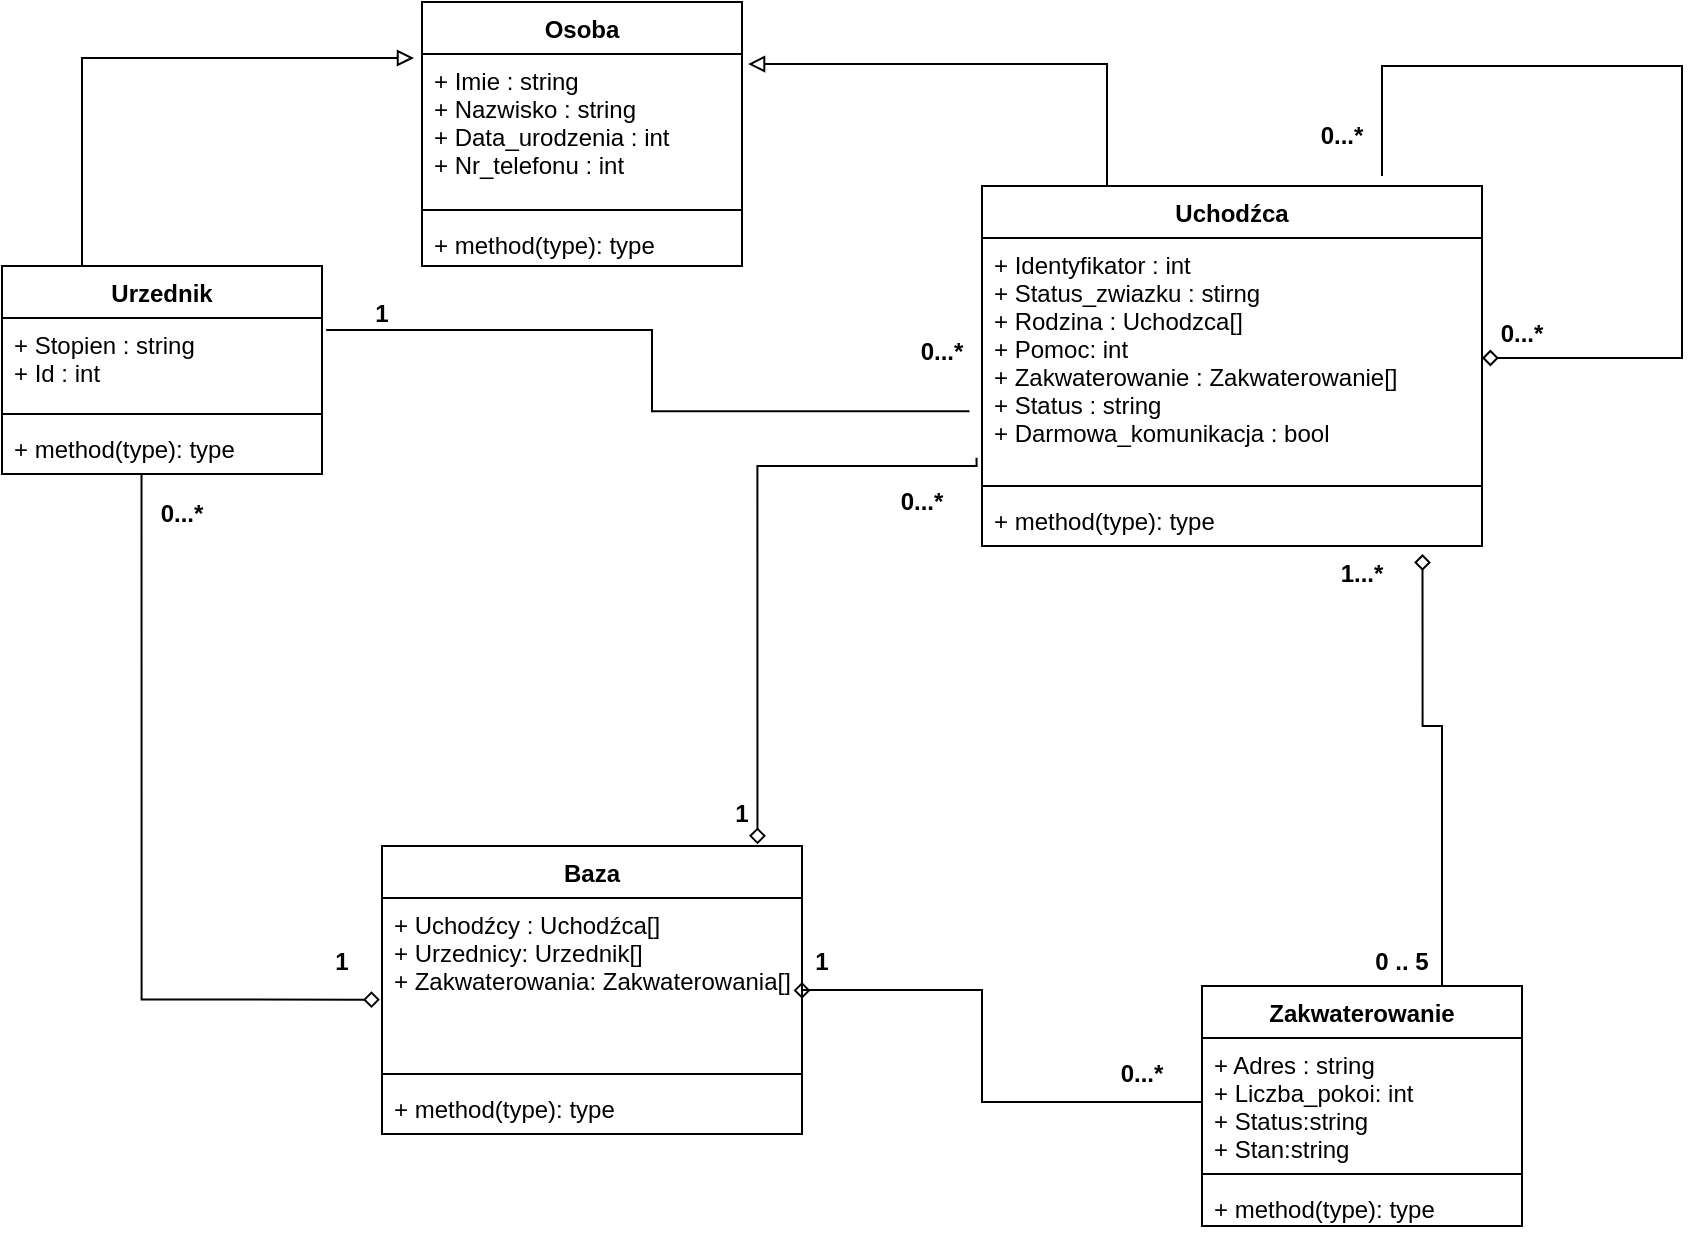 <mxfile version="18.2.0" type="github">
  <diagram id="C5RBs43oDa-KdzZeNtuy" name="Page-1">
    <mxGraphModel dx="1005" dy="595" grid="1" gridSize="10" guides="1" tooltips="1" connect="1" arrows="1" fold="1" page="1" pageScale="1" pageWidth="827" pageHeight="1169" math="0" shadow="0">
      <root>
        <mxCell id="WIyWlLk6GJQsqaUBKTNV-0" />
        <mxCell id="WIyWlLk6GJQsqaUBKTNV-1" parent="WIyWlLk6GJQsqaUBKTNV-0" />
        <mxCell id="kKHbiNKIMSAw3umt-t6Z-0" value="Osoba" style="swimlane;fontStyle=1;align=center;verticalAlign=top;childLayout=stackLayout;horizontal=1;startSize=26;horizontalStack=0;resizeParent=1;resizeParentMax=0;resizeLast=0;collapsible=1;marginBottom=0;" parent="WIyWlLk6GJQsqaUBKTNV-1" vertex="1">
          <mxGeometry x="280" y="48" width="160" height="132" as="geometry" />
        </mxCell>
        <mxCell id="kKHbiNKIMSAw3umt-t6Z-1" value="+ Imie : string&#xa;+ Nazwisko : string&#xa;+ Data_urodzenia : int&#xa;+ Nr_telefonu : int" style="text;strokeColor=none;fillColor=none;align=left;verticalAlign=top;spacingLeft=4;spacingRight=4;overflow=hidden;rotatable=0;points=[[0,0.5],[1,0.5]];portConstraint=eastwest;" parent="kKHbiNKIMSAw3umt-t6Z-0" vertex="1">
          <mxGeometry y="26" width="160" height="74" as="geometry" />
        </mxCell>
        <mxCell id="kKHbiNKIMSAw3umt-t6Z-2" value="" style="line;strokeWidth=1;fillColor=none;align=left;verticalAlign=middle;spacingTop=-1;spacingLeft=3;spacingRight=3;rotatable=0;labelPosition=right;points=[];portConstraint=eastwest;" parent="kKHbiNKIMSAw3umt-t6Z-0" vertex="1">
          <mxGeometry y="100" width="160" height="8" as="geometry" />
        </mxCell>
        <mxCell id="kKHbiNKIMSAw3umt-t6Z-3" value="+ method(type): type" style="text;strokeColor=none;fillColor=none;align=left;verticalAlign=top;spacingLeft=4;spacingRight=4;overflow=hidden;rotatable=0;points=[[0,0.5],[1,0.5]];portConstraint=eastwest;" parent="kKHbiNKIMSAw3umt-t6Z-0" vertex="1">
          <mxGeometry y="108" width="160" height="24" as="geometry" />
        </mxCell>
        <mxCell id="kKHbiNKIMSAw3umt-t6Z-4" value="Uchodźca" style="swimlane;fontStyle=1;align=center;verticalAlign=top;childLayout=stackLayout;horizontal=1;startSize=26;horizontalStack=0;resizeParent=1;resizeParentMax=0;resizeLast=0;collapsible=1;marginBottom=0;" parent="WIyWlLk6GJQsqaUBKTNV-1" vertex="1">
          <mxGeometry x="560" y="140" width="250" height="180" as="geometry" />
        </mxCell>
        <mxCell id="kKHbiNKIMSAw3umt-t6Z-5" value="+ Identyfikator : int&#xa;+ Status_zwiazku : stirng&#xa;+ Rodzina : Uchodzca[]&#xa;+ Pomoc: int&#xa;+ Zakwaterowanie : Zakwaterowanie[]&#xa;+ Status : string&#xa;+ Darmowa_komunikacja : bool" style="text;strokeColor=none;fillColor=none;align=left;verticalAlign=top;spacingLeft=4;spacingRight=4;overflow=hidden;rotatable=0;points=[[0,0.5],[1,0.5]];portConstraint=eastwest;" parent="kKHbiNKIMSAw3umt-t6Z-4" vertex="1">
          <mxGeometry y="26" width="250" height="120" as="geometry" />
        </mxCell>
        <mxCell id="kKHbiNKIMSAw3umt-t6Z-6" value="" style="line;strokeWidth=1;fillColor=none;align=left;verticalAlign=middle;spacingTop=-1;spacingLeft=3;spacingRight=3;rotatable=0;labelPosition=right;points=[];portConstraint=eastwest;" parent="kKHbiNKIMSAw3umt-t6Z-4" vertex="1">
          <mxGeometry y="146" width="250" height="8" as="geometry" />
        </mxCell>
        <mxCell id="kKHbiNKIMSAw3umt-t6Z-7" value="+ method(type): type" style="text;strokeColor=none;fillColor=none;align=left;verticalAlign=top;spacingLeft=4;spacingRight=4;overflow=hidden;rotatable=0;points=[[0,0.5],[1,0.5]];portConstraint=eastwest;" parent="kKHbiNKIMSAw3umt-t6Z-4" vertex="1">
          <mxGeometry y="154" width="250" height="26" as="geometry" />
        </mxCell>
        <mxCell id="kKHbiNKIMSAw3umt-t6Z-45" style="edgeStyle=orthogonalEdgeStyle;rounded=0;orthogonalLoop=1;jettySize=auto;html=1;entryX=0.8;entryY=-0.028;entryDx=0;entryDy=0;exitX=1;exitY=0.5;exitDx=0;exitDy=0;endArrow=none;endFill=0;startArrow=diamond;startFill=0;entryPerimeter=0;" parent="kKHbiNKIMSAw3umt-t6Z-4" source="kKHbiNKIMSAw3umt-t6Z-5" target="kKHbiNKIMSAw3umt-t6Z-4" edge="1">
          <mxGeometry relative="1" as="geometry">
            <mxPoint x="150.96" y="158.004" as="sourcePoint" />
            <mxPoint x="80" y="330" as="targetPoint" />
            <Array as="points">
              <mxPoint x="350" y="86" />
              <mxPoint x="350" y="-60" />
              <mxPoint x="200" y="-60" />
            </Array>
          </mxGeometry>
        </mxCell>
        <mxCell id="kKHbiNKIMSAw3umt-t6Z-8" value="Zakwaterowanie" style="swimlane;fontStyle=1;align=center;verticalAlign=top;childLayout=stackLayout;horizontal=1;startSize=26;horizontalStack=0;resizeParent=1;resizeParentMax=0;resizeLast=0;collapsible=1;marginBottom=0;" parent="WIyWlLk6GJQsqaUBKTNV-1" vertex="1">
          <mxGeometry x="670" y="540" width="160" height="120" as="geometry" />
        </mxCell>
        <mxCell id="kKHbiNKIMSAw3umt-t6Z-9" value="+ Adres : string&#xa;+ Liczba_pokoi: int&#xa;+ Status:string&#xa;+ Stan:string" style="text;strokeColor=none;fillColor=none;align=left;verticalAlign=top;spacingLeft=4;spacingRight=4;overflow=hidden;rotatable=0;points=[[0,0.5],[1,0.5]];portConstraint=eastwest;" parent="kKHbiNKIMSAw3umt-t6Z-8" vertex="1">
          <mxGeometry y="26" width="160" height="64" as="geometry" />
        </mxCell>
        <mxCell id="kKHbiNKIMSAw3umt-t6Z-10" value="" style="line;strokeWidth=1;fillColor=none;align=left;verticalAlign=middle;spacingTop=-1;spacingLeft=3;spacingRight=3;rotatable=0;labelPosition=right;points=[];portConstraint=eastwest;" parent="kKHbiNKIMSAw3umt-t6Z-8" vertex="1">
          <mxGeometry y="90" width="160" height="8" as="geometry" />
        </mxCell>
        <mxCell id="kKHbiNKIMSAw3umt-t6Z-11" value="+ method(type): type" style="text;strokeColor=none;fillColor=none;align=left;verticalAlign=top;spacingLeft=4;spacingRight=4;overflow=hidden;rotatable=0;points=[[0,0.5],[1,0.5]];portConstraint=eastwest;" parent="kKHbiNKIMSAw3umt-t6Z-8" vertex="1">
          <mxGeometry y="98" width="160" height="22" as="geometry" />
        </mxCell>
        <mxCell id="kKHbiNKIMSAw3umt-t6Z-12" value="Urzednik" style="swimlane;fontStyle=1;align=center;verticalAlign=top;childLayout=stackLayout;horizontal=1;startSize=26;horizontalStack=0;resizeParent=1;resizeParentMax=0;resizeLast=0;collapsible=1;marginBottom=0;" parent="WIyWlLk6GJQsqaUBKTNV-1" vertex="1">
          <mxGeometry x="70" y="180" width="160" height="104" as="geometry" />
        </mxCell>
        <mxCell id="kKHbiNKIMSAw3umt-t6Z-13" value="+ Stopien : string&#xa;+ Id : int" style="text;strokeColor=none;fillColor=none;align=left;verticalAlign=top;spacingLeft=4;spacingRight=4;overflow=hidden;rotatable=0;points=[[0,0.5],[1,0.5]];portConstraint=eastwest;" parent="kKHbiNKIMSAw3umt-t6Z-12" vertex="1">
          <mxGeometry y="26" width="160" height="44" as="geometry" />
        </mxCell>
        <mxCell id="kKHbiNKIMSAw3umt-t6Z-14" value="" style="line;strokeWidth=1;fillColor=none;align=left;verticalAlign=middle;spacingTop=-1;spacingLeft=3;spacingRight=3;rotatable=0;labelPosition=right;points=[];portConstraint=eastwest;" parent="kKHbiNKIMSAw3umt-t6Z-12" vertex="1">
          <mxGeometry y="70" width="160" height="8" as="geometry" />
        </mxCell>
        <mxCell id="kKHbiNKIMSAw3umt-t6Z-15" value="+ method(type): type" style="text;strokeColor=none;fillColor=none;align=left;verticalAlign=top;spacingLeft=4;spacingRight=4;overflow=hidden;rotatable=0;points=[[0,0.5],[1,0.5]];portConstraint=eastwest;" parent="kKHbiNKIMSAw3umt-t6Z-12" vertex="1">
          <mxGeometry y="78" width="160" height="26" as="geometry" />
        </mxCell>
        <mxCell id="kKHbiNKIMSAw3umt-t6Z-16" value="Baza" style="swimlane;fontStyle=1;align=center;verticalAlign=top;childLayout=stackLayout;horizontal=1;startSize=26;horizontalStack=0;resizeParent=1;resizeParentMax=0;resizeLast=0;collapsible=1;marginBottom=0;" parent="WIyWlLk6GJQsqaUBKTNV-1" vertex="1">
          <mxGeometry x="260" y="470" width="210" height="144" as="geometry">
            <mxRectangle x="130" y="360" width="100" height="26" as="alternateBounds" />
          </mxGeometry>
        </mxCell>
        <mxCell id="kKHbiNKIMSAw3umt-t6Z-17" value="+ Uchodźcy : Uchodźca[]&#xa;+ Urzednicy: Urzednik[]&#xa;+ Zakwaterowania: Zakwaterowania[]" style="text;strokeColor=none;fillColor=none;align=left;verticalAlign=top;spacingLeft=4;spacingRight=4;overflow=hidden;rotatable=0;points=[[0,0.5],[1,0.5]];portConstraint=eastwest;" parent="kKHbiNKIMSAw3umt-t6Z-16" vertex="1">
          <mxGeometry y="26" width="210" height="84" as="geometry" />
        </mxCell>
        <mxCell id="kKHbiNKIMSAw3umt-t6Z-18" value="" style="line;strokeWidth=1;fillColor=none;align=left;verticalAlign=middle;spacingTop=-1;spacingLeft=3;spacingRight=3;rotatable=0;labelPosition=right;points=[];portConstraint=eastwest;" parent="kKHbiNKIMSAw3umt-t6Z-16" vertex="1">
          <mxGeometry y="110" width="210" height="8" as="geometry" />
        </mxCell>
        <mxCell id="kKHbiNKIMSAw3umt-t6Z-19" value="+ method(type): type" style="text;strokeColor=none;fillColor=none;align=left;verticalAlign=top;spacingLeft=4;spacingRight=4;overflow=hidden;rotatable=0;points=[[0,0.5],[1,0.5]];portConstraint=eastwest;" parent="kKHbiNKIMSAw3umt-t6Z-16" vertex="1">
          <mxGeometry y="118" width="210" height="26" as="geometry" />
        </mxCell>
        <mxCell id="kKHbiNKIMSAw3umt-t6Z-21" style="edgeStyle=orthogonalEdgeStyle;rounded=0;orthogonalLoop=1;jettySize=auto;html=1;entryX=1.019;entryY=0.068;entryDx=0;entryDy=0;entryPerimeter=0;exitX=0.25;exitY=0;exitDx=0;exitDy=0;endArrow=block;endFill=0;startArrow=none;startFill=0;" parent="WIyWlLk6GJQsqaUBKTNV-1" source="kKHbiNKIMSAw3umt-t6Z-4" target="kKHbiNKIMSAw3umt-t6Z-1" edge="1">
          <mxGeometry relative="1" as="geometry">
            <mxPoint x="480" y="370" as="sourcePoint" />
          </mxGeometry>
        </mxCell>
        <mxCell id="kKHbiNKIMSAw3umt-t6Z-22" style="edgeStyle=orthogonalEdgeStyle;rounded=0;orthogonalLoop=1;jettySize=auto;html=1;entryX=0.25;entryY=0;entryDx=0;entryDy=0;exitX=-0.025;exitY=0.027;exitDx=0;exitDy=0;endArrow=none;endFill=0;exitPerimeter=0;startArrow=block;startFill=0;" parent="WIyWlLk6GJQsqaUBKTNV-1" source="kKHbiNKIMSAw3umt-t6Z-1" target="kKHbiNKIMSAw3umt-t6Z-12" edge="1">
          <mxGeometry relative="1" as="geometry">
            <mxPoint x="610" y="150" as="sourcePoint" />
            <mxPoint x="453.04" y="101.032" as="targetPoint" />
          </mxGeometry>
        </mxCell>
        <mxCell id="kKHbiNKIMSAw3umt-t6Z-33" value="0...*" style="text;align=center;fontStyle=1;verticalAlign=middle;spacingLeft=3;spacingRight=3;strokeColor=none;rotatable=0;points=[[0,0.5],[1,0.5]];portConstraint=eastwest;" parent="WIyWlLk6GJQsqaUBKTNV-1" vertex="1">
          <mxGeometry x="120" y="290" width="80" height="26" as="geometry" />
        </mxCell>
        <mxCell id="kKHbiNKIMSAw3umt-t6Z-34" value="1" style="text;align=center;fontStyle=1;verticalAlign=middle;spacingLeft=3;spacingRight=3;strokeColor=none;rotatable=0;points=[[0,0.5],[1,0.5]];portConstraint=eastwest;" parent="WIyWlLk6GJQsqaUBKTNV-1" vertex="1">
          <mxGeometry x="400" y="440" width="80" height="26" as="geometry" />
        </mxCell>
        <mxCell id="kKHbiNKIMSAw3umt-t6Z-36" style="edgeStyle=orthogonalEdgeStyle;rounded=0;orthogonalLoop=1;jettySize=auto;html=1;entryX=1.013;entryY=0.136;entryDx=0;entryDy=0;exitX=-0.025;exitY=0.722;exitDx=0;exitDy=0;endArrow=none;endFill=0;exitPerimeter=0;startArrow=none;startFill=0;entryPerimeter=0;" parent="WIyWlLk6GJQsqaUBKTNV-1" source="kKHbiNKIMSAw3umt-t6Z-5" target="kKHbiNKIMSAw3umt-t6Z-13" edge="1">
          <mxGeometry relative="1" as="geometry">
            <mxPoint x="286" y="85.998" as="sourcePoint" />
            <mxPoint x="120" y="190" as="targetPoint" />
          </mxGeometry>
        </mxCell>
        <mxCell id="kKHbiNKIMSAw3umt-t6Z-40" value="1" style="text;align=center;fontStyle=1;verticalAlign=middle;spacingLeft=3;spacingRight=3;strokeColor=none;rotatable=0;points=[[0,0.5],[1,0.5]];portConstraint=eastwest;" parent="WIyWlLk6GJQsqaUBKTNV-1" vertex="1">
          <mxGeometry x="440" y="514" width="80" height="26" as="geometry" />
        </mxCell>
        <mxCell id="kKHbiNKIMSAw3umt-t6Z-43" style="edgeStyle=orthogonalEdgeStyle;rounded=0;orthogonalLoop=1;jettySize=auto;html=1;entryX=0.75;entryY=0;entryDx=0;entryDy=0;exitX=0.881;exitY=1.154;exitDx=0;exitDy=0;endArrow=none;endFill=0;exitPerimeter=0;startArrow=diamond;startFill=0;" parent="WIyWlLk6GJQsqaUBKTNV-1" source="kKHbiNKIMSAw3umt-t6Z-7" target="kKHbiNKIMSAw3umt-t6Z-8" edge="1">
          <mxGeometry relative="1" as="geometry">
            <mxPoint x="397.04" y="525.002" as="sourcePoint" />
            <mxPoint x="200.0" y="434" as="targetPoint" />
            <Array as="points">
              <mxPoint x="780" y="410" />
              <mxPoint x="790" y="410" />
            </Array>
          </mxGeometry>
        </mxCell>
        <mxCell id="kKHbiNKIMSAw3umt-t6Z-47" value="0...*" style="text;align=center;fontStyle=1;verticalAlign=middle;spacingLeft=3;spacingRight=3;strokeColor=none;rotatable=0;points=[[0,0.5],[1,0.5]];portConstraint=eastwest;" parent="WIyWlLk6GJQsqaUBKTNV-1" vertex="1">
          <mxGeometry x="500" y="209" width="80" height="26" as="geometry" />
        </mxCell>
        <mxCell id="kKHbiNKIMSAw3umt-t6Z-48" value="1" style="text;align=center;fontStyle=1;verticalAlign=middle;spacingLeft=3;spacingRight=3;strokeColor=none;rotatable=0;points=[[0,0.5],[1,0.5]];portConstraint=eastwest;" parent="WIyWlLk6GJQsqaUBKTNV-1" vertex="1">
          <mxGeometry x="220" y="190" width="80" height="26" as="geometry" />
        </mxCell>
        <mxCell id="kKHbiNKIMSAw3umt-t6Z-49" value="0 .. 5" style="text;align=center;fontStyle=1;verticalAlign=middle;spacingLeft=3;spacingRight=3;strokeColor=none;rotatable=0;points=[[0,0.5],[1,0.5]];portConstraint=eastwest;" parent="WIyWlLk6GJQsqaUBKTNV-1" vertex="1">
          <mxGeometry x="730" y="514" width="80" height="26" as="geometry" />
        </mxCell>
        <mxCell id="kKHbiNKIMSAw3umt-t6Z-50" value="1...*" style="text;align=center;fontStyle=1;verticalAlign=middle;spacingLeft=3;spacingRight=3;strokeColor=none;rotatable=0;points=[[0,0.5],[1,0.5]];portConstraint=eastwest;" parent="WIyWlLk6GJQsqaUBKTNV-1" vertex="1">
          <mxGeometry x="710" y="320" width="80" height="26" as="geometry" />
        </mxCell>
        <mxCell id="kKHbiNKIMSAw3umt-t6Z-51" value="0...*" style="text;align=center;fontStyle=1;verticalAlign=middle;spacingLeft=3;spacingRight=3;strokeColor=none;rotatable=0;points=[[0,0.5],[1,0.5]];portConstraint=eastwest;" parent="WIyWlLk6GJQsqaUBKTNV-1" vertex="1">
          <mxGeometry x="700" y="101" width="80" height="26" as="geometry" />
        </mxCell>
        <mxCell id="kKHbiNKIMSAw3umt-t6Z-54" value="0...*" style="text;align=center;fontStyle=1;verticalAlign=middle;spacingLeft=3;spacingRight=3;strokeColor=none;rotatable=0;points=[[0,0.5],[1,0.5]];portConstraint=eastwest;" parent="WIyWlLk6GJQsqaUBKTNV-1" vertex="1">
          <mxGeometry x="790" y="200" width="80" height="26" as="geometry" />
        </mxCell>
        <mxCell id="2NQEuSehczfn9XwpuDgt-11" style="edgeStyle=orthogonalEdgeStyle;rounded=0;orthogonalLoop=1;jettySize=auto;html=1;entryX=0;entryY=0.5;entryDx=0;entryDy=0;endArrow=none;endFill=0;startArrow=diamond;startFill=0;exitX=1;exitY=0.5;exitDx=0;exitDy=0;" edge="1" parent="WIyWlLk6GJQsqaUBKTNV-1" source="kKHbiNKIMSAw3umt-t6Z-17" target="kKHbiNKIMSAw3umt-t6Z-9">
          <mxGeometry relative="1" as="geometry">
            <mxPoint x="710.96" y="338.004" as="sourcePoint" />
            <mxPoint x="800" y="550" as="targetPoint" />
            <Array as="points">
              <mxPoint x="470" y="542" />
              <mxPoint x="560" y="542" />
              <mxPoint x="560" y="598" />
            </Array>
          </mxGeometry>
        </mxCell>
        <mxCell id="2NQEuSehczfn9XwpuDgt-12" style="edgeStyle=orthogonalEdgeStyle;rounded=0;orthogonalLoop=1;jettySize=auto;html=1;entryX=-0.011;entryY=0.916;entryDx=0;entryDy=0;exitX=0.894;exitY=-0.006;exitDx=0;exitDy=0;endArrow=none;endFill=0;exitPerimeter=0;startArrow=diamond;startFill=0;entryPerimeter=0;" edge="1" parent="WIyWlLk6GJQsqaUBKTNV-1" source="kKHbiNKIMSAw3umt-t6Z-16" target="kKHbiNKIMSAw3umt-t6Z-5">
          <mxGeometry relative="1" as="geometry">
            <mxPoint x="710.96" y="338.004" as="sourcePoint" />
            <mxPoint x="800" y="550" as="targetPoint" />
            <Array as="points">
              <mxPoint x="448" y="280" />
              <mxPoint x="557" y="280" />
            </Array>
          </mxGeometry>
        </mxCell>
        <mxCell id="2NQEuSehczfn9XwpuDgt-13" value="1" style="text;align=center;fontStyle=1;verticalAlign=middle;spacingLeft=3;spacingRight=3;strokeColor=none;rotatable=0;points=[[0,0.5],[1,0.5]];portConstraint=eastwest;" vertex="1" parent="WIyWlLk6GJQsqaUBKTNV-1">
          <mxGeometry x="200" y="514" width="80" height="26" as="geometry" />
        </mxCell>
        <mxCell id="2NQEuSehczfn9XwpuDgt-14" style="edgeStyle=orthogonalEdgeStyle;rounded=0;orthogonalLoop=1;jettySize=auto;html=1;entryX=0.436;entryY=1.015;entryDx=0;entryDy=0;exitX=-0.005;exitY=0.605;exitDx=0;exitDy=0;endArrow=none;endFill=0;exitPerimeter=0;startArrow=diamond;startFill=0;entryPerimeter=0;" edge="1" parent="WIyWlLk6GJQsqaUBKTNV-1" source="kKHbiNKIMSAw3umt-t6Z-17" target="kKHbiNKIMSAw3umt-t6Z-15">
          <mxGeometry relative="1" as="geometry">
            <mxPoint x="457.74" y="479.136" as="sourcePoint" />
            <mxPoint x="568.24" y="289.584" as="targetPoint" />
            <Array as="points">
              <mxPoint x="140" y="547" />
            </Array>
          </mxGeometry>
        </mxCell>
        <mxCell id="2NQEuSehczfn9XwpuDgt-15" value="0...*" style="text;align=center;fontStyle=1;verticalAlign=middle;spacingLeft=3;spacingRight=3;strokeColor=none;rotatable=0;points=[[0,0.5],[1,0.5]];portConstraint=eastwest;" vertex="1" parent="WIyWlLk6GJQsqaUBKTNV-1">
          <mxGeometry x="490" y="284" width="80" height="26" as="geometry" />
        </mxCell>
        <mxCell id="2NQEuSehczfn9XwpuDgt-16" value="0...*" style="text;align=center;fontStyle=1;verticalAlign=middle;spacingLeft=3;spacingRight=3;strokeColor=none;rotatable=0;points=[[0,0.5],[1,0.5]];portConstraint=eastwest;" vertex="1" parent="WIyWlLk6GJQsqaUBKTNV-1">
          <mxGeometry x="600" y="570" width="80" height="26" as="geometry" />
        </mxCell>
      </root>
    </mxGraphModel>
  </diagram>
</mxfile>
